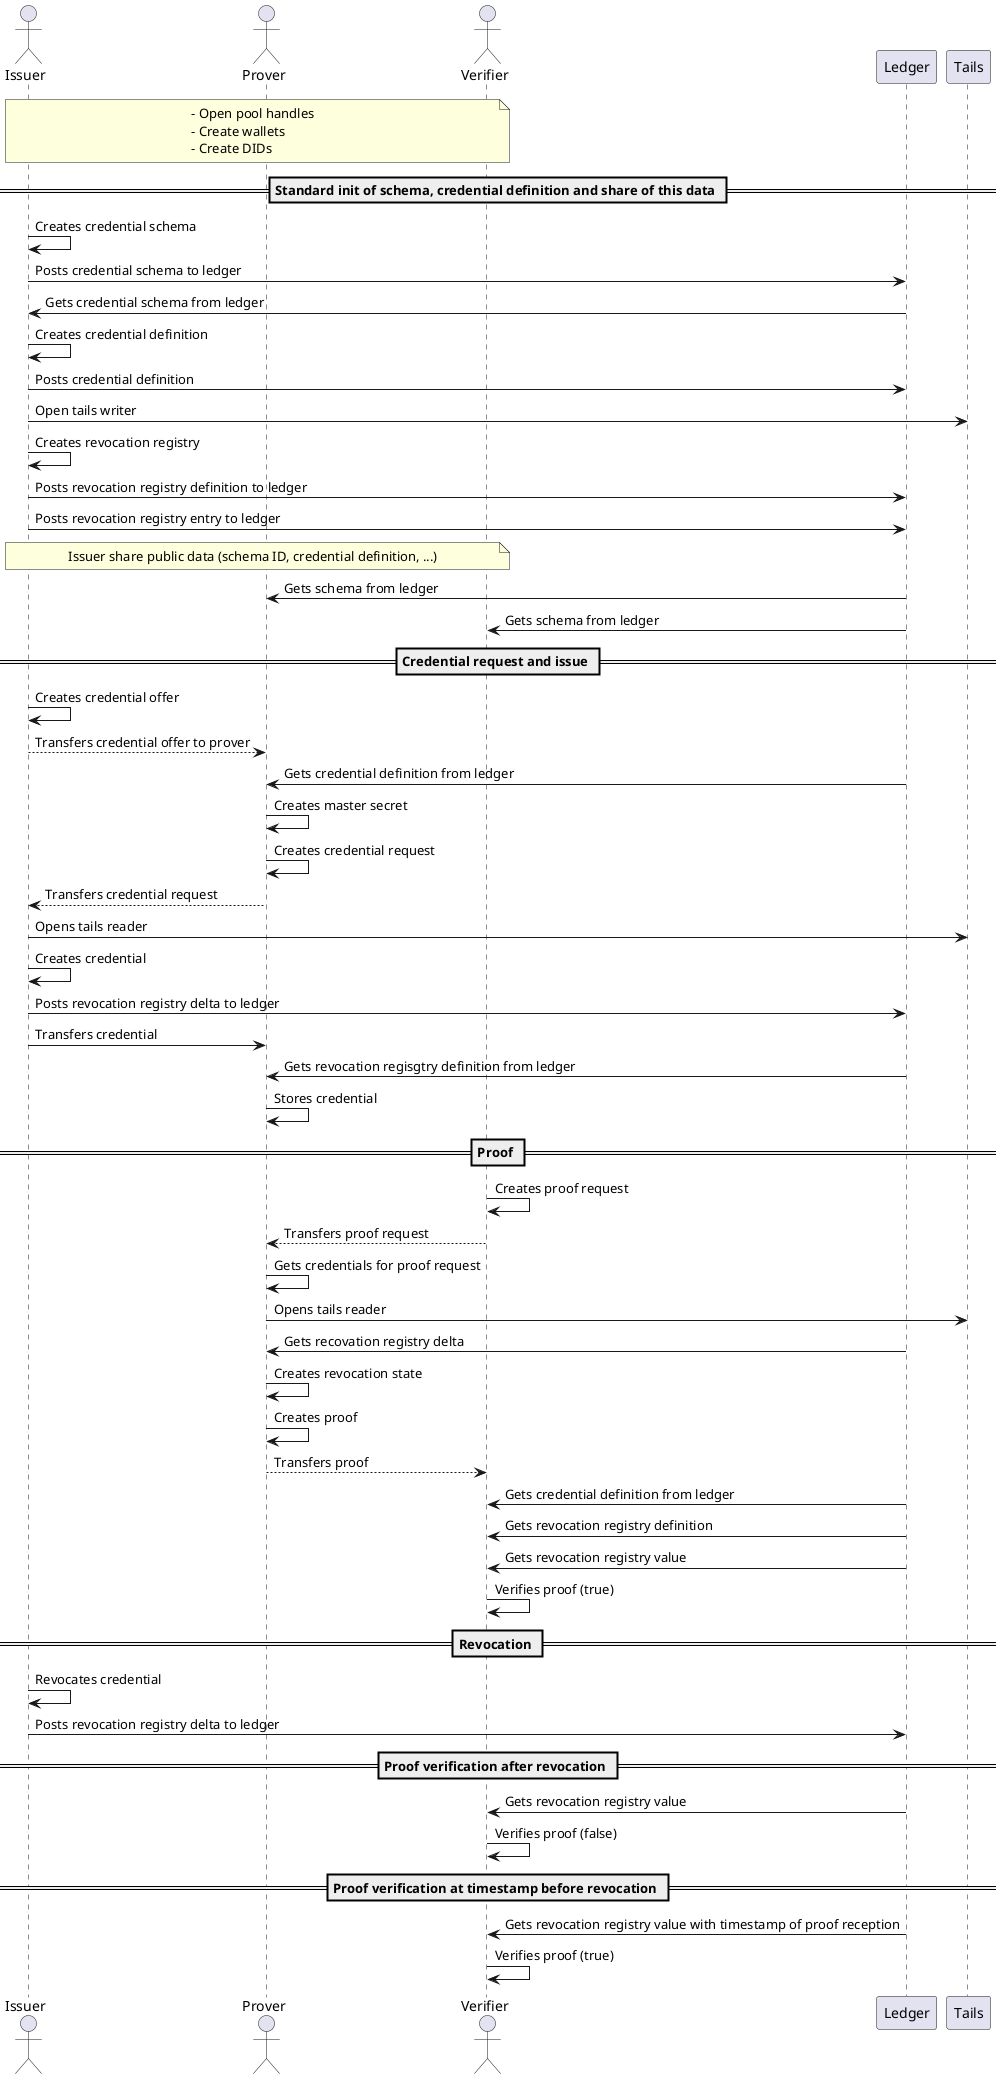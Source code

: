 @startuml

actor "Issuer" as I
actor "Prover" as P
actor "Verifier" as V

participant "Ledger" as L
participant "Tails" as T

note over I, V
- Open pool handles
- Create wallets
- Create DIDs
end note

== Standard init of schema, credential definition and share of this data ==

I -> I : Creates credential schema
I -> L : Posts credential schema to ledger
L -> I : Gets credential schema from ledger
I -> I : Creates credential definition
I -> L : Posts credential definition
I -> T : Open tails writer
I -> I : Creates revocation registry
I -> L : Posts revocation registry definition to ledger
I -> L : Posts revocation registry entry to ledger

note over I, V
Issuer share public data (schema ID, credential definition, ...)
end note

P <- L : Gets schema from ledger
V <- L : Gets schema from ledger

== Credential request and issue ==

I -> I : Creates credential offer
I --> P : Transfers credential offer to prover
L -> P : Gets credential definition from ledger
P -> P : Creates master secret
P -> P : Creates credential request
P --> I : Transfers credential request
I -> T : Opens tails reader
I -> I : Creates credential
I -> L : Posts revocation registry delta to ledger
I -> P : Transfers credential
L -> P : Gets revocation regisgtry definition from ledger
P -> P : Stores credential

== Proof ==

V -> V : Creates proof request
V --> P : Transfers proof request
P -> P : Gets credentials for proof request
P -> T : Opens tails reader
L -> P : Gets recovation registry delta
P -> P :Creates revocation state
P -> P : Creates proof
P --> V : Transfers proof
L -> V : Gets credential definition from ledger
L -> V : Gets revocation registry definition
L -> V : Gets revocation registry value
V -> V : Verifies proof (true)

== Revocation ==

I -> I : Revocates credential
I -> L : Posts revocation registry delta to ledger

== Proof verification after revocation ==

L -> V : Gets revocation registry value
V -> V : Verifies proof (false)

== Proof verification at timestamp before revocation ==

L -> V : Gets revocation registry value with timestamp of proof reception
V -> V : Verifies proof (true)

@enduml